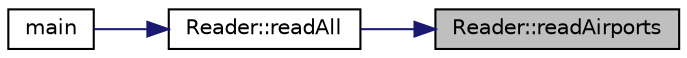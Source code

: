 digraph "Reader::readAirports"
{
 // LATEX_PDF_SIZE
  edge [fontname="Helvetica",fontsize="10",labelfontname="Helvetica",labelfontsize="10"];
  node [fontname="Helvetica",fontsize="10",shape=record];
  rankdir="RL";
  Node1 [label="Reader::readAirports",height=0.2,width=0.4,color="black", fillcolor="grey75", style="filled", fontcolor="black",tooltip="reads the file which contains information about the Airports"];
  Node1 -> Node2 [dir="back",color="midnightblue",fontsize="10",style="solid"];
  Node2 [label="Reader::readAll",height=0.2,width=0.4,color="black", fillcolor="white", style="filled",URL="$classReader.html#a5726b5e70d0d528c323a4f3b4fe3d12f",tooltip="reads all the files"];
  Node2 -> Node3 [dir="back",color="midnightblue",fontsize="10",style="solid"];
  Node3 [label="main",height=0.2,width=0.4,color="black", fillcolor="white", style="filled",URL="$main_8cpp.html#ae66f6b31b5ad750f1fe042a706a4e3d4",tooltip=" "];
}
